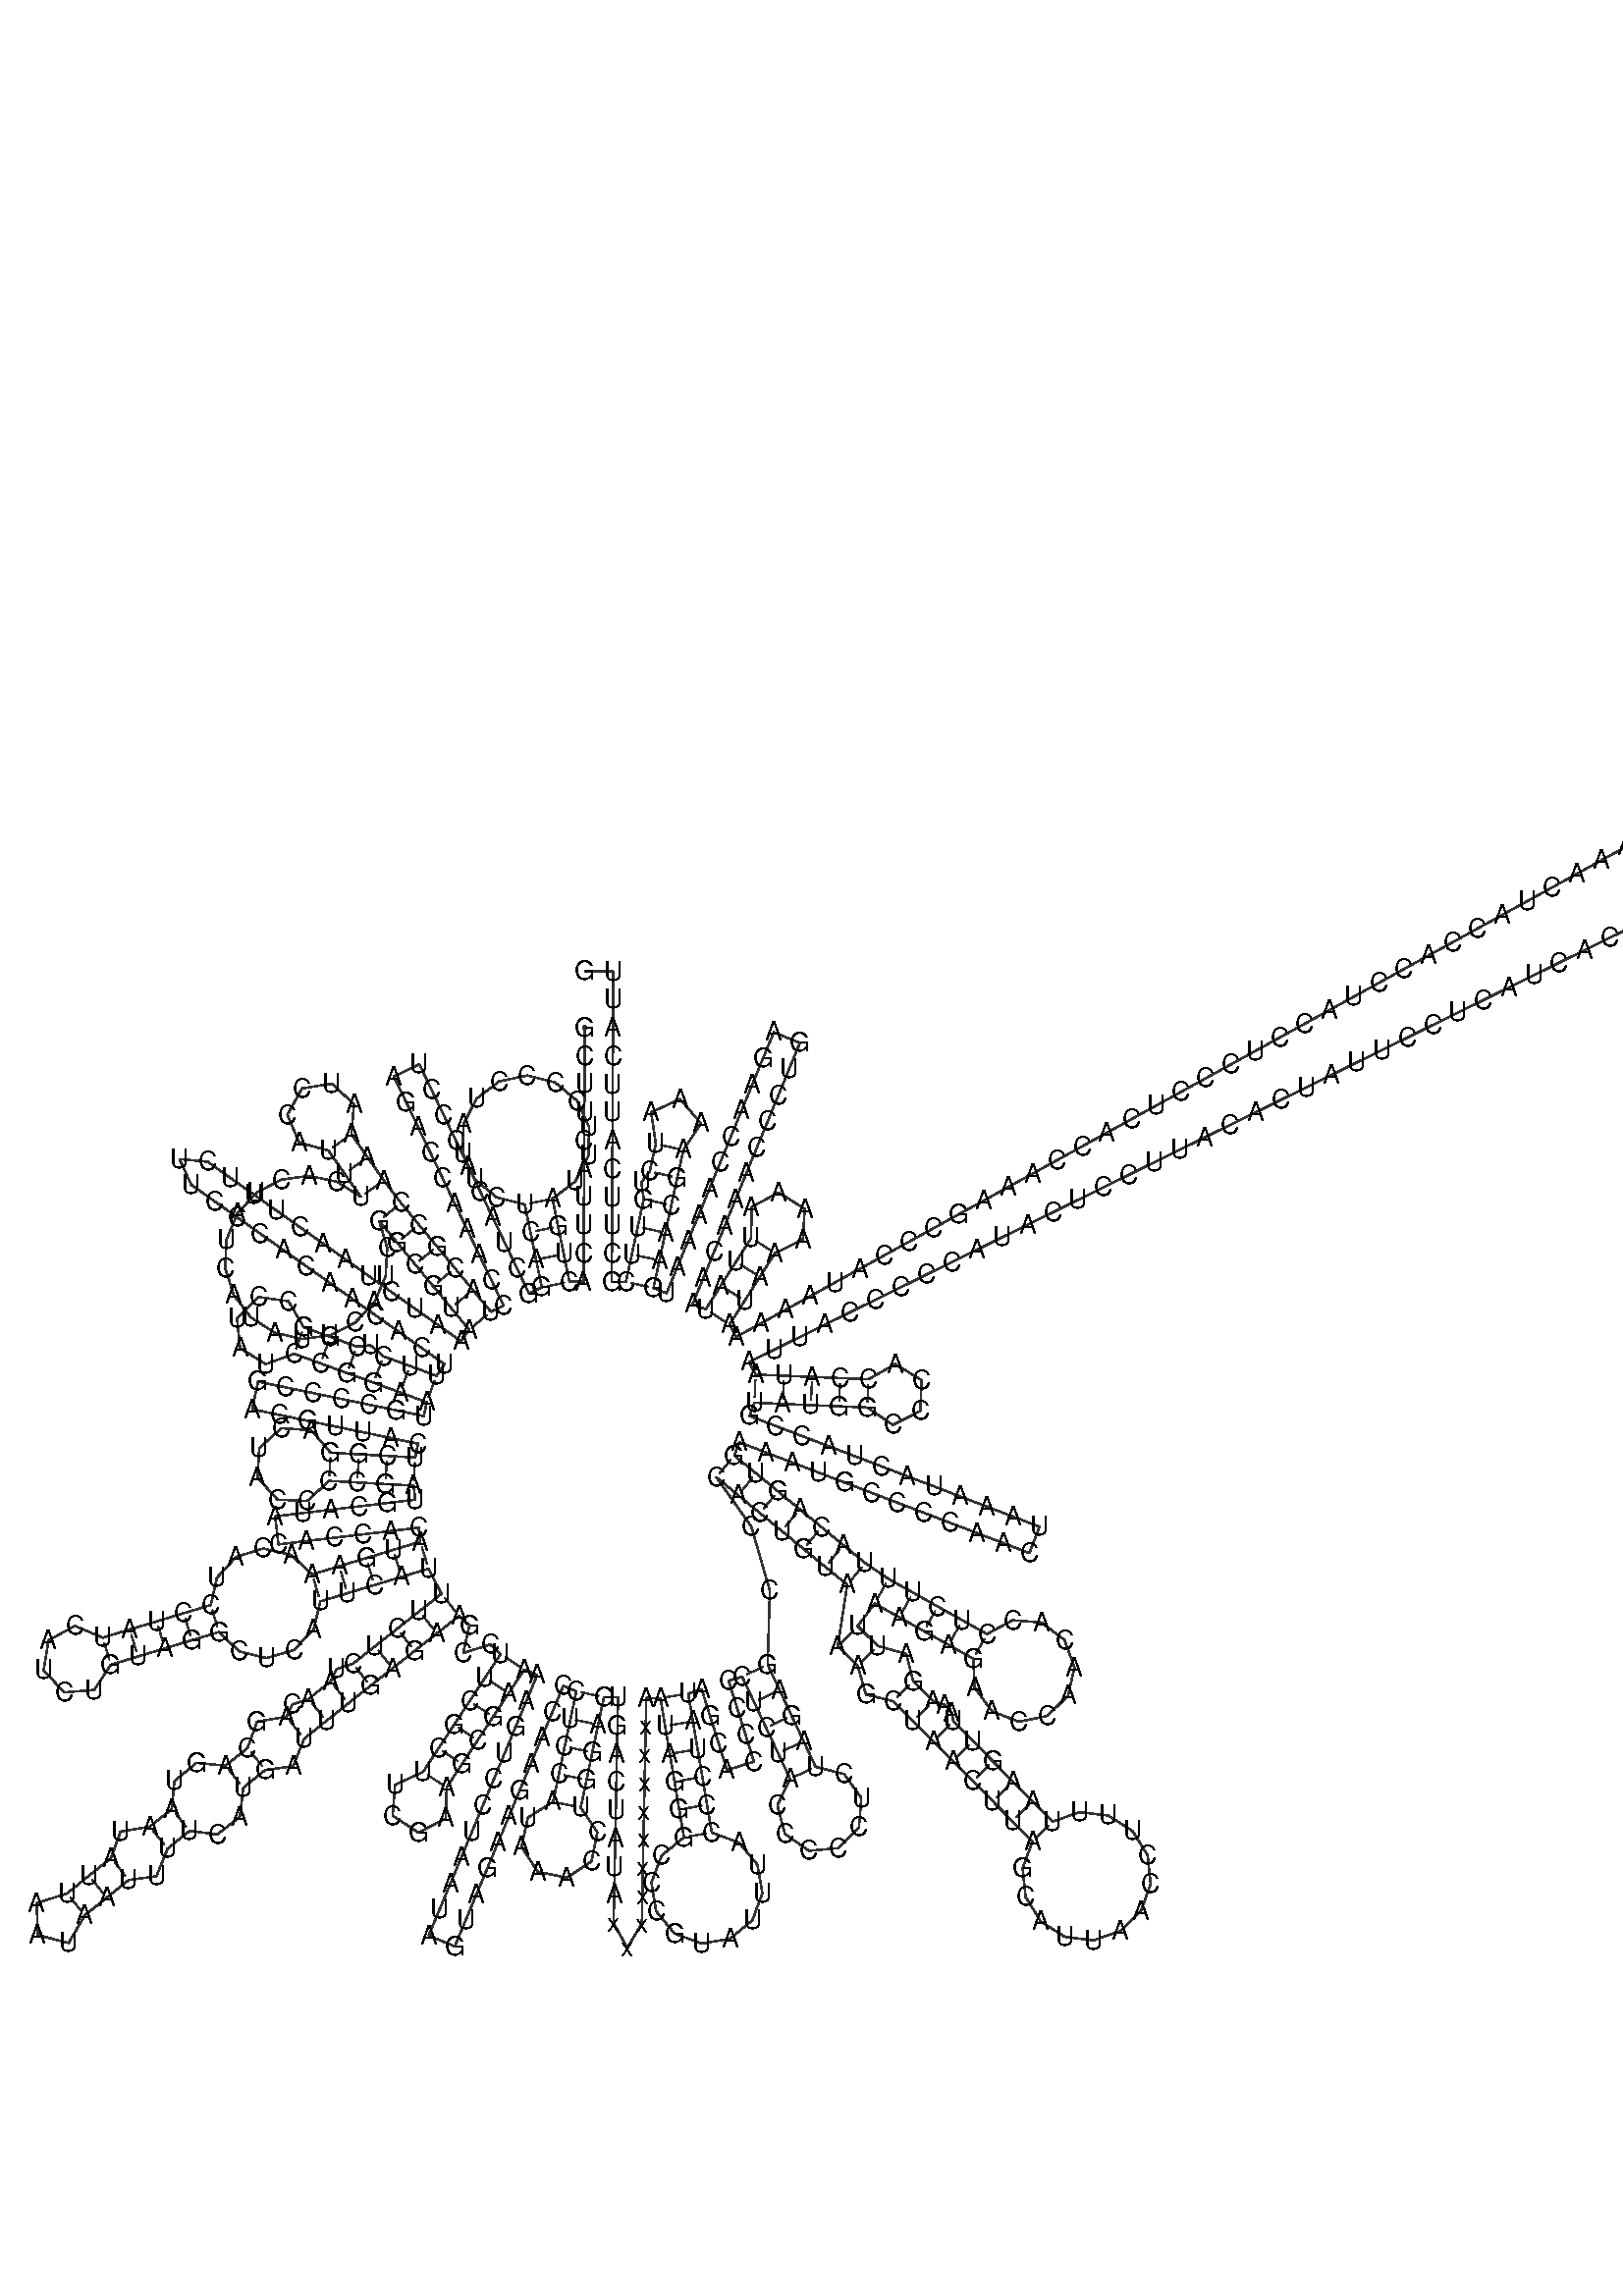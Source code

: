 %!PS-Adobe-3.0 EPSF-3.0
%%BoundingBox: 0 0 700 700
%%DocumentFonts: Helvetica
%%Pages: 1
%%EndComments

% Program options: 

% To switch off outline pairs of sequence comment or
% delete the appropriate line near the end of the file

/RNAplot 100 dict def

RNAplot begin

%%BeginProlog

/fsize  14 def
/outlinecolor {0.2 setgray} bind def
/paircolor    {0.2 setgray} bind def
/seqcolor     {0   setgray} bind def
/cshow  { dup stringwidth pop -2 div fsize -3 div rmoveto show} bind def
/min { 2 copy gt { exch } if pop } bind def
/max { 2 copy lt { exch } if pop } bind def
/arccoords { % i j arccoords
  % puts optimal x1 y1 x2 y2 coordinates used in bezier curves from i to j
  % onto the stack
  dup 3 -1 roll dup 4 -1 roll lt dup dup 5 2 roll {exch} if
  dup 3 -1 roll dup 3 -1 roll exch sub 1 sub dup
  4 -2 roll 5 -1 roll {exch} if 4 2 roll
  sequence length dup 2 div exch 3 1 roll lt 
  {exch 5 -1 roll pop 4 -2 roll exch 4 2 roll}
  { 4 2 roll 5 -1 roll dup 6 1 roll {exch} if
    4 -2 roll exch pop dup 3 -1 roll dup 4 1 roll
    exch add 4 -1 roll dup 5 1 roll sub 1 sub
    5 -1 roll not {4 -2 roll exch 4 2 roll} if
  }ifelse
   % compute the scalingfactor and prepare (1-sf) and sf*r
  2 mul exch cpr 3 1 roll div dup
  3 -1 roll mul exch 1 exch sub exch
   % compute the coordinates
  3 -1 roll 1 sub coor exch get aload pop % get coord for i
  4 -1 roll dup 5 1 roll mul 3 -1 roll dup 4 1 roll add exch % calculate y1
  4 -1 roll dup 5 1 roll mul 3 -1 roll dup 4 1 roll add exch % calculate x1
  5 -1 roll 1 sub coor exch get aload pop % get coord for j
  % duplicate j coord
  dup 3 -1 roll dup 4 1 roll exch 8 2 roll
  6 -1 roll dup 7 1 roll mul 5 -1 roll dup 6 1 roll add exch % calculate y2
  6 -1 roll mul 5 -1 roll add exch % calculate x2
  6 -2 roll % reorder
} bind def
/drawoutline {
  gsave outlinecolor newpath
  coor 0 get aload pop 0.8 0 360 arc % draw 5' circle of 1st sequence
  currentdict /cutpoint known        % check if cutpoint is defined
  {coor 0 cutpoint getinterval
   {aload pop lineto} forall         % draw outline of 1st sequence
   coor cutpoint 1 add get aload pop
   2 copy moveto 0.8 0 360 arc       % draw 5' circle of 2nd sequence
   coor cutpoint 1 add coor length cutpoint 1 add sub getinterval
   {aload pop lineto} forall        % draw outline of 2nd sequence
     } {
        /i 0 def
        coor {
            /p coor i get def
            /a arcs i get def
            /l a length def
            l 0 eq {
                %% standard point... draw simple line
                p 0 2 getinterval aload pop lineto
            } {
                %% point in loop... draw arc around loop center
                /clockwise a 5 get def
                clockwise 0.0 gt {
                    a 0 5 getinterval aload pop arcn
                } {
                    a 0 5 getinterval aload pop arc
                } ifelse
            } ifelse
            /i i 1 add def
        } forall
    }
  ifelse
  stroke grestore
} bind def
/drawpairs {
  paircolor
  0.7 setlinewidth
  [9 3.01] 9 setdash
  newpath
  pairs {aload pop
      currentdict (cpr) known
      { exch dup
        coor  exch 1 sub get aload pop moveto
        exch arccoords curveto
      }
      { coor exch 1 sub get aload pop moveto
        coor exch 1 sub get aload pop lineto
      }ifelse
  } forall
  stroke
} bind def
% draw bases
/drawbases {
  [] 0 setdash
  seqcolor
  0
  coor {
    aload pop moveto
    dup sequence exch 1 getinterval cshow
    1 add
  } forall
  pop
} bind def
/init {
  /Helvetica findfont fsize scalefont setfont
  1 setlinejoin
  1 setlinecap
  0.8 setlinewidth
  % find the coordinate range
  /xmax -1000 def /xmin 10000 def
  /ymax -1000 def /ymin 10000 def
  coor {
      aload pop
      dup ymin lt {dup /ymin exch def} if
      dup ymax gt {/ymax exch def} {pop} ifelse
      dup xmin lt {dup /xmin exch def} if
      dup xmax gt {/xmax exch def} {pop} ifelse
  } forall
  /size {xmax xmin sub ymax ymin sub max} bind def
  /width {xmax xmin sub} bind def
  /height {ymax ymin sub} bind def
  10 10 translate
  680 size 10 add div dup scale
  size width sub width xmin sub xmax sub add 2 div 5 add
  size height sub height ymin sub ymax sub add 2 div 5 add
  translate
} bind def

%%EndProlog

% data start here
/sequence { (\
GCUUCAUUCACUGAUUUCCCCUAUUCUCAGGCUACACCCUAGACCAAACCUACGCCAAAAUCCAUUUCACUAUCAUAUUCAUCGGCGUAAAUCUAACUUUCUUCCCACAACACUUUCUCGGCCUAUCCGGAAUGCCCCGACGUUACUCGGACUACCCCGAUGCAUACACCACAUGAAACAUCCUAUCAUCUGUAGGCUCAUUCAUUUCUCUAACAGCAGUAAUAUUAAUAAUUUUCAUGAUUUGAGAAGCCUUCG\
CUUCGAAGCGAAAAGUCCUAAUAGUAGAAGAACCCUCCAUAAACCUGGAGUGACUAUAxxxxxxxxxxAAUAGGGCCCGUAUUUACCCUAUAGCACCCCCUCUACCCCCUCUAGAGCCCACUGUAAAGCUAACUUAGCAUUAACCUUUUAAGUUAAAGAUUAAGAGAACCAACACCUCUUUACAGUGAAAUGCCCCAACUAAAUACUACCGUAUGGCCCACCAUAAUUACCCCCAUACUCCUUACACUAUUCCUC\
AUCACCCAACUAAAAAUAUUAAACACAAACUACCACCUACCUCCCUCACCAAAGCCCAUAAAAAUAAAAAAUUAUAACAAACCCUGAGAACCAAAAUGAACGAAAAUCUGUUCGCUUCAUUCAUUG\
) } def
/len { sequence length } bind def

/coor [
[102.869 320.901]
[102.795 305.901]
[102.721 290.901]
[102.648 275.901]
[102.574 260.901]
[102.5 245.902]
[102.426 230.902]
[102.352 215.902]
[102.278 200.902]
[102.204 185.902]
[94.704 185.939]
[91.691 200.634]
[88.679 215.328]
[85.666 230.022]
[97.839 239.231]
[104.803 252.812]
[105.176 268.071]
[98.884 281.977]
[87.176 291.769]
[72.377 295.503]
[57.425 292.438]
[45.288 283.181]
[38.378 269.572]
[38.065 254.313]
[44.412 240.432]
[56.158 230.686]
[70.972 227.01]
[73.984 212.316]
[76.997 197.621]
[80.009 182.927]
[73.244 179.689]
[66.769 193.22]
[60.294 206.75]
[53.819 220.281]
[47.344 233.812]
[40.87 247.342]
[34.395 260.873]
[27.92 274.403]
[21.445 287.934]
[14.97 301.464]
[1.439 294.989]
[7.914 281.459]
[14.389 267.928]
[20.864 254.398]
[27.339 240.867]
[33.814 227.337]
[40.289 213.806]
[46.764 200.276]
[53.239 186.745]
[59.714 173.214]
[52.948 169.977]
[43.395 181.541]
[33.842 193.106]
[24.288 204.67]
[14.735 216.234]
[5.181 227.799]
[-3.908 239.731]
[-12.52 252.012]
[-21.133 264.293]
[-19.785 280.28]
[-31.542 291.196]
[-47.384 288.667]
[-55.159 274.634]
[-48.903 259.861]
[-33.414 255.681]
[-24.802 243.4]
[-16.19 231.119]
[-28.911 239.066]
[-43.579 242.206]
[-58.439 240.162]
[-71.715 233.18]
[-81.819 222.094]
[-87.544 208.229]
[-88.204 193.243]
[-83.721 178.929]
[-74.631 166.997]
[-62.02 158.874]
[-47.397 155.532]
[-32.51 157.37]
[-19.139 164.168]
[-8.883 175.113]
[-2.967 188.897]
[-2.099 203.872]
[-6.383 218.245]
[3.17 206.681]
[12.724 195.117]
[22.277 183.552]
[31.831 171.988]
[41.384 160.424]
[37.048 154.304]
[24.809 162.977]
[12.57 171.649]
[0.331 180.322]
[-11.907 188.994]
[-24.146 197.667]
[-36.385 206.339]
[-48.624 215.012]
[-60.862 223.684]
[-73.101 232.357]
[-85.34 241.03]
[-97.579 249.702]
[-112.514 251.094]
[-106.251 237.463]
[-94.012 228.791]
[-81.774 220.118]
[-69.535 211.446]
[-57.296 202.773]
[-45.057 194.101]
[-32.819 185.428]
[-20.58 176.756]
[-8.341 168.083]
[3.898 159.411]
[16.136 150.738]
[28.375 142.066]
[24.039 135.946]
[9.962 141.127]
[-4.115 146.307]
[-10.996 152.145]
[-18.274 151.478]
[-32.377 156.589]
[-46.479 161.7]
[-54.554 175.563]
[-70.447 177.75]
[-81.967 166.584]
[-80.276 150.631]
[-66.672 142.127]
[-51.59 147.598]
[-37.488 142.487]
[-23.385 137.376]
[-9.296 132.23]
[4.781 127.05]
[18.858 121.869]
[17.334 114.526]
[2.647 117.574]
[-12.04 120.623]
[-26.727 123.672]
[-41.414 126.72]
[-56.1 129.769]
[-70.787 132.818]
[-73.836 118.131]
[-59.149 115.082]
[-44.462 112.033]
[-29.775 108.985]
[-15.088 105.936]
[-0.402 102.887]
[14.285 99.839]
[12.761 92.495]
[-2.215 93.346]
[-17.191 94.196]
[-32.167 95.046]
[-42.502 107.002]
[-58.271 108.065]
[-70.117 97.604]
[-71.013 81.825]
[-60.427 70.09]
[-44.639 69.361]
[-33.017 80.07]
[-18.041 79.22]
[-3.065 78.37]
[11.911 77.519]
[12.796 70.072]
[-2.099 68.301]
[-16.994 66.529]
[-31.889 64.758]
[-46.784 62.987]
[-61.679 61.215]
[-59.907 46.32]
[-45.012 48.092]
[-30.117 49.863]
[-15.222 51.634]
[-0.327 53.405]
[14.568 55.177]
[15.453 47.729]
[1.095 43.391]
[-13.264 39.052]
[-27.623 34.713]
[-41.982 30.374]
[-53.204 40.767]
[-68.024 44.125]
[-82.438 39.644]
[-92.607 28.623]
[-95.872 14.09]
[-110.231 9.751]
[-124.589 5.413]
[-138.948 1.074]
[-153.307 -3.265]
[-168.07 3.015]
[-182.115 -4.738]
[-184.669 -20.576]
[-173.771 -32.35]
[-157.783 -31.028]
[-148.968 -17.624]
[-134.609 -13.285]
[-120.251 -8.946]
[-105.892 -4.607]
[-91.533 -0.269]
[-80.767 -10.562]
[-66.197 -14.107]
[-51.712 -9.856]
[-41.232 1.147]
[-37.643 16.015]
[-23.284 20.354]
[-8.925 24.693]
[5.433 29.032]
[19.792 33.37]
[26.73 20.072]
[14.957 10.777]
[3.183 1.483]
[-8.59 -7.812]
[-20.364 -17.106]
[-28.936 -19.922]
[-32.172 -26.475]
[-43.899 -35.828]
[-52.458 -38.686]
[-55.662 -45.255]
[-71.262 -47.887]
[-76.32 -61.897]
[-88.001 -71.307]
[-103.505 -69.807]
[-115.218 -79.517]
[-116.552 -94.307]
[-128.233 -103.717]
[-143.834 -106.349]
[-148.891 -120.359]
[-160.573 -129.769]
[-172.254 -139.179]
[-188.382 -144.407]
[-187.823 -161.352]
[-171.385 -165.505]
[-162.844 -150.86]
[-151.163 -141.45]
[-139.481 -132.04]
[-124.716 -130.081]
[-118.823 -115.398]
[-107.142 -105.988]
[-92.407 -107.833]
[-80.426 -98.457]
[-78.591 -82.988]
[-66.91 -73.578]
[-52.144 -71.619]
[-46.251 -56.937]
[-34.547 -47.555]
[-22.82 -38.203]
[-11.069 -28.88]
[0.704 -19.585]
[12.478 -10.291]
[24.251 -0.996]
[36.025 8.298]
[41.552 3.228]
[38.298 -11.414]
[52.606 -6.911]
[58.133 -11.98]
[49.888 -24.511]
[41.643 -37.042]
[33.399 -49.573]
[25.154 -62.104]
[16.909 -74.634]
[2.018 -81.504]
[0.791 -97.857]
[14.491 -106.871]
[29.024 -99.273]
[29.439 -82.879]
[37.684 -70.348]
[45.929 -57.818]
[54.174 -45.287]
[62.419 -32.756]
[70.664 -20.225]
[77.588 -23.108]
[71.822 -36.956]
[66.056 -50.803]
[60.29 -64.651]
[54.524 -78.498]
[48.759 -92.346]
[42.993 -106.193]
[37.227 -120.041]
[31.461 -133.889]
[25.695 -147.736]
[19.929 -161.584]
[33.777 -167.349]
[39.543 -153.502]
[45.308 -139.654]
[51.074 -125.807]
[56.84 -111.959]
[62.606 -98.112]
[68.372 -84.264]
[74.138 -70.417]
[79.904 -56.569]
[85.67 -42.722]
[91.435 -28.874]
[98.359 -31.757]
[95.274 -46.436]
[92.189 -61.116]
[89.104 -75.795]
[86.02 -90.474]
[72.65 -98.901]
[69.236 -114.333]
[77.804 -127.613]
[93.27 -130.863]
[106.459 -122.155]
[109.546 -106.655]
[100.699 -93.559]
[103.784 -78.88]
[106.869 -64.201]
[109.954 -49.521]
[113.039 -34.842]
[120.537 -34.99]
[120.241 -49.987]
[119.945 -64.984]
[119.649 -79.981]
[119.354 -94.978]
[119.058 -109.975]
[118.762 -124.972]
[118.466 -139.969]
[118.17 -154.966]
[125.412 -168.102]
[133.167 -155.262]
[133.463 -140.265]
[133.759 -125.268]
[134.055 -110.271]
[134.351 -95.274]
[134.646 -80.277]
[134.942 -65.28]
[135.238 -50.283]
[135.534 -35.286]
[143.033 -35.434]
[145.536 -50.223]
[148.04 -65.013]
[150.543 -79.802]
[153.047 -94.592]
[155.55 -109.382]
[143.666 -119.111]
[138.254 -133.485]
[140.77 -148.637]
[150.537 -160.49]
[164.928 -165.857]
[180.071 -163.293]
[191.894 -153.489]
[197.216 -139.082]
[194.605 -123.947]
[184.764 -112.155]
[170.34 -106.878]
[167.836 -92.089]
[165.333 -77.299]
[162.829 -62.509]
[160.326 -47.72]
[157.822 -32.93]
[164.98 -30.69]
[169.46 -45.005]
[173.94 -59.321]
[178.421 -73.636]
[192.736 -69.155]
[188.256 -54.84]
[183.775 -40.525]
[179.295 -26.21]
[186.453 -23.97]
[192.828 -37.548]
[199.202 -51.126]
[205.577 -64.704]
[211.951 -78.282]
[205.216 -92.395]
[209.178 -107.522]
[221.966 -116.522]
[237.543 -115.144]
[248.553 -104.039]
[249.798 -88.452]
[240.69 -75.74]
[225.53 -71.907]
[219.155 -58.329]
[212.78 -44.751]
[206.406 -31.173]
[200.031 -17.595]
[201.197 21.757]
[191.332 55.835]
[172.786 81.984]
[184.374 72.459]
[195.961 62.934]
[207.549 53.409]
[219.137 43.884]
[230.725 34.36]
[242.313 24.835]
[237.298 -7.748]
[247.943 -18.315]
[252.287 -33.529]
[266.77 -37.003]
[277.416 -47.571]
[288.01 -58.19]
[298.551 -68.862]
[309.092 -79.534]
[319.633 -90.206]
[330.174 -100.878]
[340.715 -111.549]
[335.536 -125.907]
[337.109 -141.089]
[345.12 -154.081]
[357.98 -162.302]
[373.134 -164.122]
[387.574 -159.178]
[398.433 -148.452]
[403.555 -134.074]
[401.923 -118.898]
[393.86 -105.938]
[380.968 -97.767]
[365.807 -96.007]
[351.386 -101.008]
[340.845 -90.337]
[330.304 -79.665]
[319.763 -68.993]
[309.222 -58.321]
[298.681 -47.649]
[297.806 -43.054]
[294.102 -38.925]
[287.983 -36.925]
[277.338 -26.358]
[273.756 -11.9]
[258.511 -7.669]
[247.865 2.898]
[256.896 14.875]
[269.984 7.546]
[283.071 0.218]
[296.159 -7.111]
[309.247 -14.439]
[310.081 -29.844]
[319.13 -42.339]
[333.506 -47.937]
[348.621 -44.852]
[359.654 -34.069]
[363.082 -19.027]
[357.813 -4.527]
[345.527 4.803]
[330.145 5.988]
[316.576 -1.352]
[303.488 5.977]
[290.4 13.305]
[277.312 20.634]
[264.224 27.963]
[251.838 36.422]
[240.25 45.947]
[228.662 55.472]
[217.074 64.997]
[205.486 74.522]
[193.898 84.047]
[182.311 93.571]
[184.987 100.578]
[199.0 95.224]
[213.012 89.87]
[227.024 84.517]
[241.036 79.163]
[255.048 73.809]
[269.06 68.456]
[283.072 63.102]
[297.084 57.748]
[311.096 52.395]
[325.108 47.041]
[339.12 41.688]
[344.474 55.7]
[330.462 61.053]
[316.45 66.407]
[302.438 71.76]
[288.426 77.114]
[274.414 82.468]
[260.402 87.821]
[246.389 93.175]
[232.377 98.529]
[218.365 103.882]
[204.353 109.236]
[190.341 114.59]
[193.018 121.596]
[208.005 120.967]
[222.992 120.338]
[237.978 119.71]
[252.965 119.081]
[266.514 109.842]
[281.17 117.198]
[281.858 133.583]
[267.868 142.141]
[253.594 134.068]
[238.607 134.697]
[223.62 135.325]
[208.633 135.954]
[193.647 136.582]
[190.178 143.232]
[203.631 149.865]
[217.085 156.499]
[230.538 163.132]
[243.992 169.766]
[257.445 176.399]
[270.899 183.032]
[284.352 189.666]
[297.806 196.299]
[311.259 202.932]
[324.713 209.566]
[338.167 216.199]
[351.62 222.833]
[365.074 229.466]
[378.527 236.099]
[391.981 242.733]
[405.434 249.366]
[418.888 256.0]
[432.341 262.633]
[445.795 269.266]
[459.249 275.9]
[472.702 282.533]
[486.156 289.167]
[499.609 295.8]
[513.063 302.433]
[526.516 309.067]
[539.97 315.7]
[553.423 322.334]
[566.877 328.967]
[580.331 335.6]
[593.784 342.234]
[607.238 348.867]
[620.691 355.501]
[634.145 362.134]
[647.598 368.767]
[661.052 375.401]
[674.505 382.034]
[687.959 388.667]
[701.413 395.301]
[714.866 401.934]
[728.32 408.568]
[741.773 415.201]
[755.227 421.834]
[770.135 423.489]
[781.938 432.746]
[787.096 446.831]
[784.064 461.521]
[773.751 472.413]
[759.247 476.241]
[744.902 471.857]
[735.016 460.576]
[721.878 453.336]
[708.74 446.097]
[695.603 438.858]
[682.465 431.619]
[669.328 424.38]
[656.19 417.141]
[643.053 409.901]
[629.915 402.662]
[616.778 395.423]
[603.64 388.184]
[590.503 380.945]
[577.365 373.706]
[564.228 366.467]
[551.09 359.227]
[537.953 351.988]
[524.815 344.749]
[511.678 337.51]
[498.54 330.271]
[485.403 323.032]
[472.265 315.792]
[459.128 308.553]
[445.99 301.314]
[432.852 294.075]
[419.715 286.836]
[406.577 279.597]
[393.44 272.357]
[380.302 265.118]
[367.165 257.879]
[354.027 250.64]
[340.89 243.401]
[327.752 236.162]
[314.615 228.923]
[301.477 221.683]
[288.34 214.444]
[275.202 207.205]
[262.065 199.966]
[248.927 192.727]
[235.79 185.488]
[222.652 178.248]
[209.514 171.009]
[196.377 163.77]
[183.239 156.531]
[179.77 163.18]
[187.829 175.832]
[195.888 188.483]
[203.946 201.135]
[218.734 208.224]
[219.718 224.594]
[205.887 233.404]
[191.468 225.592]
[191.295 209.193]
[183.236 196.542]
[175.178 183.891]
[167.119 171.239]
[160.181 174.088]
[165.879 187.964]
[171.576 201.839]
[177.274 215.715]
[182.971 229.591]
[188.669 243.467]
[194.366 257.343]
[200.064 271.219]
[205.761 285.094]
[211.459 298.97]
[217.156 312.846]
[203.28 318.543]
[197.583 304.668]
[191.885 290.792]
[186.188 276.916]
[180.49 263.04]
[174.793 249.164]
[169.095 235.289]
[163.398 221.413]
[157.7 207.537]
[152.003 193.661]
[146.305 179.785]
[139.367 182.634]
[142.525 197.298]
[145.682 211.962]
[148.839 226.626]
[152.033 241.282]
[155.262 255.93]
[164.577 270.096]
[153.543 282.968]
[138.12 275.929]
[140.614 259.16]
[137.384 244.512]
[132.926 238.72]
[134.175 229.783]
[131.018 215.119]
[127.861 200.455]
[124.703 185.791]
[117.203 185.828]
[117.277 200.828]
[117.351 215.828]
[117.425 230.828]
[117.499 245.828]
[117.573 260.827]
[117.647 275.827]
[117.721 290.827]
[117.795 305.827]
[117.869 320.827]
[117.943 335.827]
[118.017 350.826]
[103.017 350.9]
] def
/arcs [
[]
[]
[]
[]
[]
[]
[]
[]
[]
[]
[]
[]
[]
[]
[]
[]
[]
[]
[]
[]
[]
[]
[]
[]
[]
[]
[]
[]
[]
[]
[]
[]
[]
[]
[]
[]
[]
[]
[]
[]
[]
[]
[]
[]
[]
[]
[]
[]
[]
[]
[]
[]
[]
[]
[]
[]
[]
[]
[]
[]
[]
[]
[]
[]
[]
[]
[]
[]
[]
[]
[]
[]
[]
[]
[]
[]
[]
[]
[]
[]
[]
[]
[]
[]
[]
[]
[]
[]
[]
[]
[]
[]
[]
[]
[]
[]
[]
[]
[]
[]
[]
[]
[]
[]
[]
[]
[]
[]
[]
[]
[]
[]
[]
[]
[]
[]
[]
[]
[]
[]
[]
[]
[]
[]
[]
[]
[]
[]
[]
[]
[]
[]
[]
[]
[]
[]
[]
[]
[]
[]
[]
[]
[]
[]
[]
[]
[]
[]
[]
[]
[]
[]
[]
[]
[]
[]
[]
[]
[]
[]
[]
[]
[]
[]
[]
[]
[]
[]
[]
[]
[]
[]
[]
[]
[]
[]
[]
[]
[]
[]
[]
[]
[]
[]
[]
[]
[]
[]
[]
[]
[]
[]
[]
[]
[]
[]
[]
[]
[]
[]
[]
[]
[]
[]
[]
[]
[]
[]
[]
[]
[]
[]
[]
[]
[]
[]
[]
[]
[]
[]
[]
[]
[]
[]
[]
[]
[]
[]
[]
[]
[]
[]
[]
[]
[]
[]
[]
[]
[]
[]
[]
[]
[]
[]
[]
[]
[]
[]
[]
[]
[]
[]
[]
[]
[]
[]
[]
[]
[]
[]
[]
[]
[]
[]
[]
[]
[]
[]
[]
[]
[]
[]
[]
[]
[]
[]
[]
[]
[]
[]
[]
[]
[]
[]
[]
[]
[]
[]
[]
[]
[]
[]
[]
[]
[]
[]
[]
[]
[]
[]
[]
[]
[]
[]
[]
[]
[]
[]
[]
[]
[]
[]
[]
[]
[]
[]
[]
[]
[]
[]
[]
[]
[]
[]
[]
[]
[]
[]
[]
[]
[]
[]
[]
[]
[]
[]
[]
[]
[]
[]
[]
[]
[]
[]
[]
[]
[]
[]
[]
[]
[]
[]
[]
[]
[]
[]
[]
[]
[]
[]
[]
[]
[]
[]
[]
[]
[]
[]
[]
[]
[]
[]
[]
[]
[]
[]
[]
[]
[]
[]
[]
[]
[]
[]
[]
[]
[]
[]
[]
[]
[]
[]
[]
[]
[]
[]
[]
[]
[]
[]
[]
[]
[]
[]
[]
[]
[]
[]
[]
[]
[]
[]
[]
[]
[]
[]
[]
[]
[]
[]
[]
[]
[]
[]
[]
[]
[]
[]
[]
[]
[]
[]
[]
[]
[]
[]
[]
[]
[]
[]
[]
[]
[]
[]
[]
[]
[]
[]
[]
[]
[]
[]
[]
[]
[]
[]
[]
[]
[]
[]
[]
[]
[]
[]
[]
[]
[]
[]
[]
[]
[]
[]
[]
[]
[]
[]
[]
[]
[]
[]
[]
[]
[]
[]
[]
[]
[]
[]
[]
[]
[]
[]
[]
[]
[]
[]
[]
[]
[]
[]
[]
[]
[]
[]
[]
[]
[]
[]
[]
[]
[]
[]
[]
[]
[]
[]
[]
[]
[]
[]
[]
[]
[]
[]
[]
[]
[]
[]
[]
[]
[]
[]
[]
[]
[]
[]
[]
[]
[]
[]
[]
[]
[]
[]
[]
[]
[]
[]
[]
[]
[]
[]
[]
[]
[]
[]
[]
[]
[]
[]
[]
[]
[]
[]
[]
[]
[]
[]
[]
[]
[]
[]
[]
[]
[]
[]
[]
[]
[]
[]
[]
[]
[]
[]
[]
[]
[]
[]
[]
[]
[]
[]
[]
[]
[]
[]
[]
[]
[]
[]
[]
[]
[]
[]
[]
[]
[]
[]
[]
[]
[]
[]
[]
[]
[]
[]
[]
[]
[]
[]
[]
[]
[]
[]
[]
[]
[]
[]
[]
[]
[]
[]
[]
[]
[]
[]
] def
/pairs [
[11 30]
[12 29]
[13 28]
[14 27]
[51 89]
[52 88]
[53 87]
[54 86]
[55 85]
[56 84]
[57 67]
[58 66]
[59 65]
[115 132]
[116 131]
[117 130]
[119 129]
[120 128]
[121 127]
[147 160]
[148 159]
[149 158]
[150 157]
[173 205]
[174 204]
[175 203]
[176 202]
[177 201]
[182 196]
[183 195]
[184 194]
[185 193]
[186 192]
[206 248]
[207 247]
[208 246]
[209 245]
[210 244]
[212 243]
[213 242]
[215 241]
[217 239]
[218 238]
[221 235]
[222 234]
[224 232]
[225 231]
[226 230]
[252 267]
[253 266]
[254 265]
[255 264]
[256 263]
[257 262]
[290 305]
[291 304]
[292 303]
[293 302]
[294 301]
[325 346]
[326 345]
[327 344]
[328 343]
[329 342]
[330 341]
[355 371]
[356 370]
[357 369]
[358 368]
[359 367]
[374 442]
[375 441]
[376 440]
[377 439]
[378 438]
[379 437]
[380 436]
[381 416]
[382 415]
[384 413]
[385 412]
[386 409]
[387 408]
[388 407]
[389 406]
[390 405]
[391 404]
[417 435]
[418 434]
[419 433]
[420 432]
[421 431]
[467 480]
[468 479]
[469 478]
[470 477]
[471 476]
[574 585]
[575 584]
[576 583]
[577 582]
[608 623]
[609 622]
[610 621]
[611 620]
[612 618]
[613 617]
] def

init

% switch off outline pairs or bases by removing these lines
drawoutline
drawpairs
drawbases
showpage
end
%%EOF
